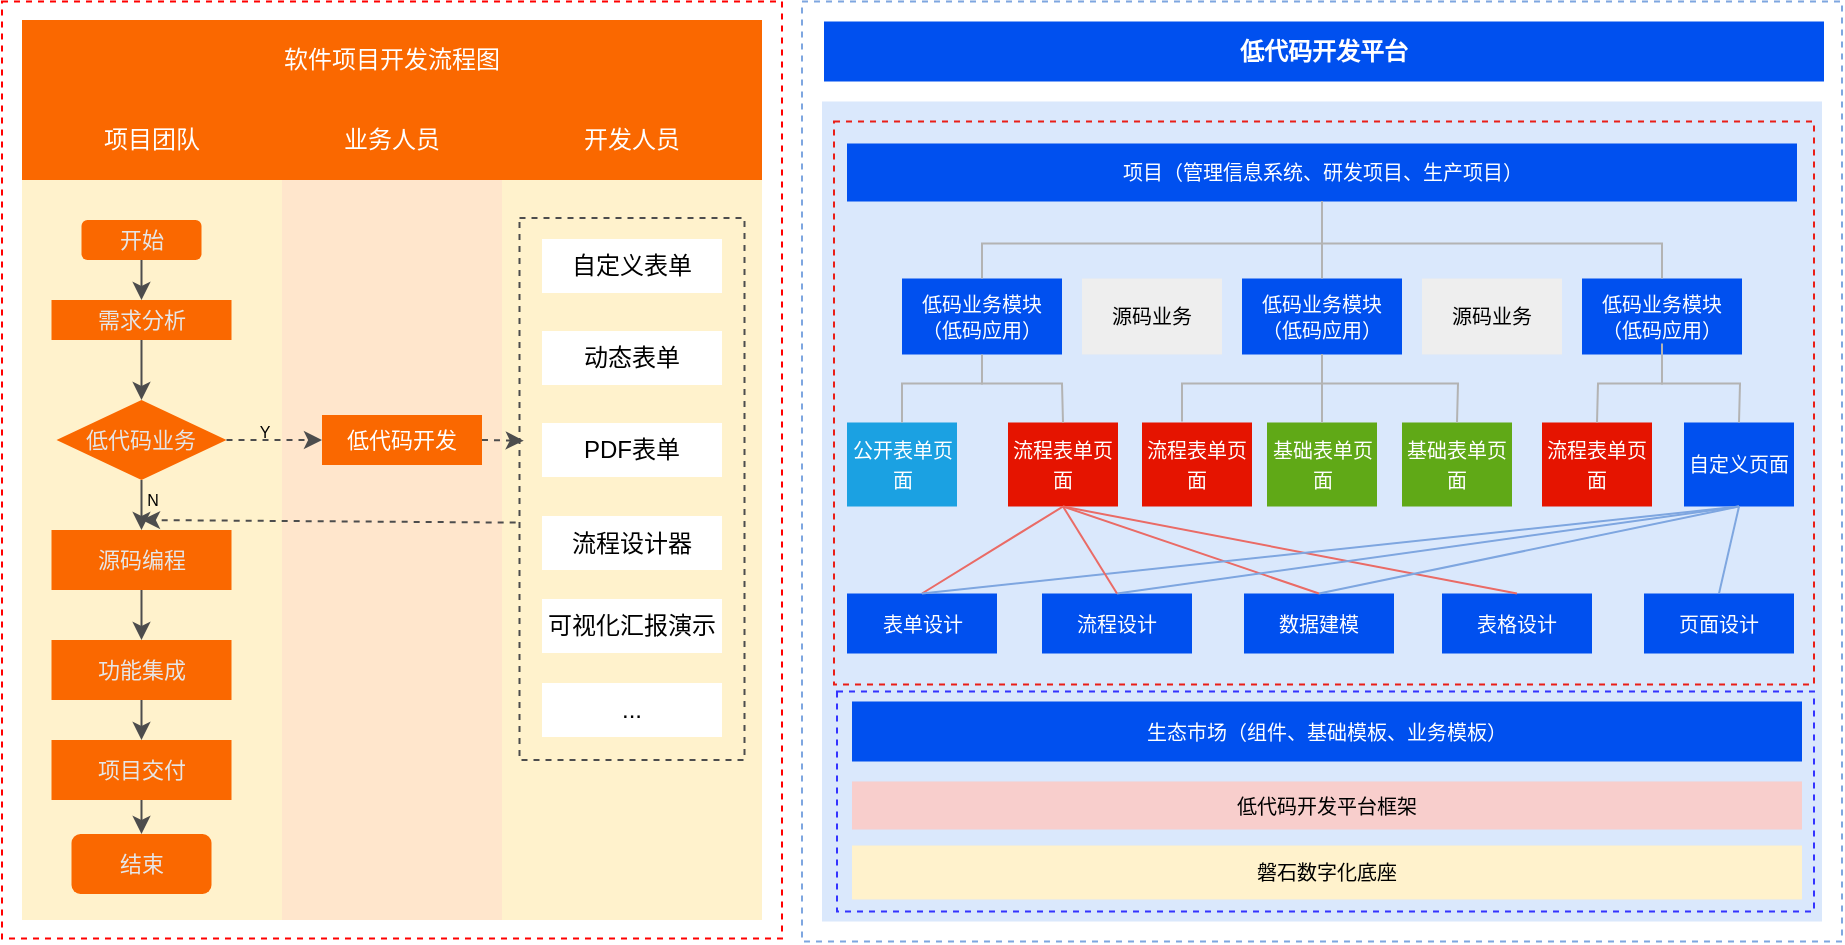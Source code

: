 <mxfile version="24.4.0" type="github">
  <diagram name="第 1 页" id="_vYEV3_HqbD5oskshCf3">
    <mxGraphModel dx="2074" dy="678" grid="1" gridSize="10" guides="1" tooltips="1" connect="1" arrows="1" fold="1" page="1" pageScale="1" pageWidth="827" pageHeight="1169" math="0" shadow="0">
      <root>
        <mxCell id="0" />
        <mxCell id="1" parent="0" />
        <mxCell id="oxlV8vseASiHhqJOPdih-1" value="" style="rounded=0;whiteSpace=wrap;html=1;fillColor=none;strokeColor=#FF0000;strokeWidth=1;dashed=1;gradientColor=#7ea6e0;" parent="1" vertex="1">
          <mxGeometry x="-80" y="340.75" width="390" height="468.5" as="geometry" />
        </mxCell>
        <mxCell id="oxlV8vseASiHhqJOPdih-26" value="" style="rounded=0;whiteSpace=wrap;html=1;fillColor=#fff2cc;strokeColor=none;" parent="1" vertex="1">
          <mxGeometry x="170" y="390" width="130" height="410" as="geometry" />
        </mxCell>
        <mxCell id="oxlV8vseASiHhqJOPdih-33" value="" style="rounded=0;whiteSpace=wrap;html=1;fillColor=none;dashed=1;strokeColor=#4D4D4D;" parent="1" vertex="1">
          <mxGeometry x="178.75" y="449" width="112.5" height="271" as="geometry" />
        </mxCell>
        <mxCell id="oxlV8vseASiHhqJOPdih-3" value="" style="rounded=0;whiteSpace=wrap;html=1;fillColor=#ffe6cc;strokeColor=none;" parent="1" vertex="1">
          <mxGeometry x="60" y="390" width="110" height="410" as="geometry" />
        </mxCell>
        <mxCell id="oxlV8vseASiHhqJOPdih-5" value="" style="rounded=0;whiteSpace=wrap;html=1;fillColor=#fff2cc;strokeColor=none;" parent="1" vertex="1">
          <mxGeometry x="-70" y="390" width="130" height="410" as="geometry" />
        </mxCell>
        <mxCell id="oxlV8vseASiHhqJOPdih-6" value="开始" style="rounded=1;whiteSpace=wrap;html=1;strokeColor=none;fontSize=11;fillColor=#fa6800;fontColor=#E6E6E6;" parent="1" vertex="1">
          <mxGeometry x="-40.25" y="450" width="60" height="20" as="geometry" />
        </mxCell>
        <mxCell id="oxlV8vseASiHhqJOPdih-7" value="&lt;font style=&quot;font-size: 11px;&quot;&gt;低代码业务&lt;/font&gt;" style="rhombus;whiteSpace=wrap;html=1;strokeColor=none;fontSize=11;fillColor=#fa6800;fontColor=#E6E6E6;" parent="1" vertex="1">
          <mxGeometry x="-52.75" y="540" width="85" height="40" as="geometry" />
        </mxCell>
        <mxCell id="oxlV8vseASiHhqJOPdih-8" value="需求分析" style="rounded=0;whiteSpace=wrap;html=1;strokeColor=none;fontSize=11;fillColor=#fa6800;fontColor=#E6E6E6;" parent="1" vertex="1">
          <mxGeometry x="-55.25" y="490" width="90" height="20" as="geometry" />
        </mxCell>
        <mxCell id="oxlV8vseASiHhqJOPdih-9" value="结束" style="rounded=1;whiteSpace=wrap;html=1;strokeColor=none;fontSize=11;fillColor=#fa6800;fontColor=#E6E6E6;" parent="1" vertex="1">
          <mxGeometry x="-45.25" y="757" width="70" height="30" as="geometry" />
        </mxCell>
        <mxCell id="oxlV8vseASiHhqJOPdih-11" value="源码编程" style="rounded=0;whiteSpace=wrap;html=1;strokeColor=none;fontSize=11;fillColor=#fa6800;fontColor=#E6E6E6;" parent="1" vertex="1">
          <mxGeometry x="-55.25" y="605" width="90" height="30" as="geometry" />
        </mxCell>
        <mxCell id="oxlV8vseASiHhqJOPdih-12" value="项目交付" style="rounded=0;whiteSpace=wrap;html=1;strokeColor=none;fontSize=11;fillColor=#fa6800;fontColor=#E6E6E6;" parent="1" vertex="1">
          <mxGeometry x="-55.25" y="710" width="90" height="30" as="geometry" />
        </mxCell>
        <mxCell id="oxlV8vseASiHhqJOPdih-13" value="" style="endArrow=classic;html=1;rounded=0;strokeColor=#4D4D4D;" parent="1" source="oxlV8vseASiHhqJOPdih-6" target="oxlV8vseASiHhqJOPdih-8" edge="1">
          <mxGeometry width="50" height="50" relative="1" as="geometry">
            <mxPoint x="184.75" y="590" as="sourcePoint" />
            <mxPoint x="234.75" y="540" as="targetPoint" />
          </mxGeometry>
        </mxCell>
        <mxCell id="oxlV8vseASiHhqJOPdih-14" value="" style="endArrow=classic;html=1;rounded=0;exitX=0.5;exitY=1;exitDx=0;exitDy=0;entryX=0.5;entryY=0;entryDx=0;entryDy=0;strokeColor=#4D4D4D;" parent="1" source="oxlV8vseASiHhqJOPdih-8" target="oxlV8vseASiHhqJOPdih-7" edge="1">
          <mxGeometry width="50" height="50" relative="1" as="geometry">
            <mxPoint x="-10.49" y="530" as="sourcePoint" />
            <mxPoint x="-10.49" y="550" as="targetPoint" />
          </mxGeometry>
        </mxCell>
        <mxCell id="oxlV8vseASiHhqJOPdih-15" value="" style="endArrow=classic;html=1;rounded=0;exitX=0.5;exitY=1;exitDx=0;exitDy=0;strokeColor=#4D4D4D;" parent="1" source="oxlV8vseASiHhqJOPdih-7" target="oxlV8vseASiHhqJOPdih-11" edge="1">
          <mxGeometry width="50" height="50" relative="1" as="geometry">
            <mxPoint x="-0.25" y="540" as="sourcePoint" />
            <mxPoint x="-0.25" y="560" as="targetPoint" />
          </mxGeometry>
        </mxCell>
        <mxCell id="oxlV8vseASiHhqJOPdih-16" value="N" style="edgeLabel;html=1;align=center;verticalAlign=middle;resizable=0;points=[];labelBackgroundColor=none;fontSize=8;" parent="oxlV8vseASiHhqJOPdih-15" vertex="1" connectable="0">
          <mxGeometry x="-0.22" relative="1" as="geometry">
            <mxPoint x="5" as="offset" />
          </mxGeometry>
        </mxCell>
        <mxCell id="oxlV8vseASiHhqJOPdih-17" value="" style="endArrow=classic;html=1;rounded=0;exitX=0.5;exitY=1;exitDx=0;exitDy=0;entryX=0.5;entryY=0;entryDx=0;entryDy=0;strokeColor=#4D4D4D;" parent="1" source="oxlV8vseASiHhqJOPdih-11" target="oxlV8vseASiHhqJOPdih-20" edge="1">
          <mxGeometry width="50" height="50" relative="1" as="geometry">
            <mxPoint x="-0.25" y="610" as="sourcePoint" />
            <mxPoint x="-0.25" y="640" as="targetPoint" />
          </mxGeometry>
        </mxCell>
        <mxCell id="oxlV8vseASiHhqJOPdih-19" value="" style="endArrow=classic;html=1;rounded=0;exitX=0.5;exitY=1;exitDx=0;exitDy=0;entryX=0.5;entryY=0;entryDx=0;entryDy=0;strokeColor=#4D4D4D;" parent="1" source="oxlV8vseASiHhqJOPdih-12" target="oxlV8vseASiHhqJOPdih-9" edge="1">
          <mxGeometry width="50" height="50" relative="1" as="geometry">
            <mxPoint x="-0.25" y="683" as="sourcePoint" />
            <mxPoint x="-0.25" y="703" as="targetPoint" />
          </mxGeometry>
        </mxCell>
        <mxCell id="oxlV8vseASiHhqJOPdih-20" value="功能集成" style="rounded=0;whiteSpace=wrap;html=1;strokeColor=none;fontSize=11;fillColor=#fa6800;fontColor=#E6E6E6;" parent="1" vertex="1">
          <mxGeometry x="-55.25" y="660" width="90" height="30" as="geometry" />
        </mxCell>
        <mxCell id="oxlV8vseASiHhqJOPdih-21" value="" style="endArrow=classic;html=1;rounded=0;exitX=0.5;exitY=1;exitDx=0;exitDy=0;entryX=0.5;entryY=0;entryDx=0;entryDy=0;strokeColor=#4D4D4D;" parent="1" source="oxlV8vseASiHhqJOPdih-20" edge="1">
          <mxGeometry width="50" height="50" relative="1" as="geometry">
            <mxPoint x="-10.49" y="690" as="sourcePoint" />
            <mxPoint x="-10.25" y="710" as="targetPoint" />
          </mxGeometry>
        </mxCell>
        <mxCell id="oxlV8vseASiHhqJOPdih-22" value="&lt;font color=&quot;#ffffff&quot;&gt;低代码开发&lt;/font&gt;" style="rounded=0;whiteSpace=wrap;html=1;fillColor=#fa6800;fontColor=#000000;strokeColor=none;fontSize=11;" parent="1" vertex="1">
          <mxGeometry x="80" y="547.5" width="80" height="25" as="geometry" />
        </mxCell>
        <mxCell id="oxlV8vseASiHhqJOPdih-23" value="" style="endArrow=classic;html=1;rounded=0;entryX=0;entryY=0.5;entryDx=0;entryDy=0;exitX=1;exitY=0.5;exitDx=0;exitDy=0;strokeColor=#4D4D4D;dashed=1;" parent="1" source="oxlV8vseASiHhqJOPdih-7" target="oxlV8vseASiHhqJOPdih-22" edge="1">
          <mxGeometry width="50" height="50" relative="1" as="geometry">
            <mxPoint x="25" y="490" as="sourcePoint" />
            <mxPoint x="25" y="510" as="targetPoint" />
          </mxGeometry>
        </mxCell>
        <mxCell id="oxlV8vseASiHhqJOPdih-24" value="Y" style="edgeLabel;html=1;align=center;verticalAlign=middle;resizable=0;points=[];labelBackgroundColor=none;fontSize=8;" parent="oxlV8vseASiHhqJOPdih-23" vertex="1" connectable="0">
          <mxGeometry x="-0.455" relative="1" as="geometry">
            <mxPoint x="5" y="-4" as="offset" />
          </mxGeometry>
        </mxCell>
        <mxCell id="oxlV8vseASiHhqJOPdih-25" value="&lt;font color=&quot;#ffffff&quot;&gt;开发人员&lt;/font&gt;" style="rounded=0;whiteSpace=wrap;html=1;fillColor=#fa6800;strokeColor=none;fontColor=#000000;" parent="1" vertex="1">
          <mxGeometry x="170" y="390" width="130" height="40" as="geometry" />
        </mxCell>
        <mxCell id="oxlV8vseASiHhqJOPdih-27" value="自定义表单" style="rounded=0;whiteSpace=wrap;html=1;strokeColor=none;" parent="1" vertex="1">
          <mxGeometry x="190" y="459.5" width="90" height="27" as="geometry" />
        </mxCell>
        <mxCell id="oxlV8vseASiHhqJOPdih-28" value="动态表单" style="rounded=0;whiteSpace=wrap;html=1;strokeColor=none;" parent="1" vertex="1">
          <mxGeometry x="190" y="505.5" width="90" height="27" as="geometry" />
        </mxCell>
        <mxCell id="oxlV8vseASiHhqJOPdih-29" value="PDF表单" style="rounded=0;whiteSpace=wrap;html=1;strokeColor=none;" parent="1" vertex="1">
          <mxGeometry x="190" y="551.5" width="90" height="27" as="geometry" />
        </mxCell>
        <mxCell id="oxlV8vseASiHhqJOPdih-30" value="流程设计器" style="rounded=0;whiteSpace=wrap;html=1;strokeColor=none;" parent="1" vertex="1">
          <mxGeometry x="190" y="598" width="90" height="27" as="geometry" />
        </mxCell>
        <mxCell id="oxlV8vseASiHhqJOPdih-31" value="可视化汇报演示" style="rounded=0;whiteSpace=wrap;html=1;strokeColor=none;" parent="1" vertex="1">
          <mxGeometry x="190" y="639.5" width="90" height="27" as="geometry" />
        </mxCell>
        <mxCell id="oxlV8vseASiHhqJOPdih-32" value="..." style="rounded=0;whiteSpace=wrap;html=1;strokeColor=none;" parent="1" vertex="1">
          <mxGeometry x="190" y="681.5" width="90" height="27" as="geometry" />
        </mxCell>
        <mxCell id="oxlV8vseASiHhqJOPdih-34" value="" style="endArrow=classic;html=1;rounded=0;entryX=0.019;entryY=0.411;entryDx=0;entryDy=0;exitX=1;exitY=0.5;exitDx=0;exitDy=0;strokeColor=#4D4D4D;dashed=1;entryPerimeter=0;" parent="1" source="oxlV8vseASiHhqJOPdih-22" target="oxlV8vseASiHhqJOPdih-33" edge="1">
          <mxGeometry width="50" height="50" relative="1" as="geometry">
            <mxPoint x="170" y="561.5" as="sourcePoint" />
            <mxPoint x="100" y="524.5" as="targetPoint" />
          </mxGeometry>
        </mxCell>
        <mxCell id="oxlV8vseASiHhqJOPdih-35" value="" style="endArrow=classic;html=1;rounded=0;exitX=-0.017;exitY=0.562;exitDx=0;exitDy=0;strokeColor=#4D4D4D;exitPerimeter=0;dashed=1;" parent="1" source="oxlV8vseASiHhqJOPdih-33" edge="1">
          <mxGeometry width="50" height="50" relative="1" as="geometry">
            <mxPoint y="598" as="sourcePoint" />
            <mxPoint x="-10" y="600" as="targetPoint" />
          </mxGeometry>
        </mxCell>
        <mxCell id="oxlV8vseASiHhqJOPdih-2" value="&lt;font color=&quot;#ffffff&quot;&gt;业务人员&lt;/font&gt;" style="rounded=0;whiteSpace=wrap;html=1;fillColor=#fa6800;strokeColor=none;fontColor=#000000;" parent="1" vertex="1">
          <mxGeometry x="60" y="390" width="110" height="40" as="geometry" />
        </mxCell>
        <mxCell id="oxlV8vseASiHhqJOPdih-4" value="&lt;font color=&quot;#ffffff&quot;&gt;项目团队&lt;/font&gt;" style="rounded=0;whiteSpace=wrap;html=1;fillColor=#fa6800;strokeColor=none;fontColor=#000000;" parent="1" vertex="1">
          <mxGeometry x="-70" y="390" width="130" height="40" as="geometry" />
        </mxCell>
        <mxCell id="MmBsjvMZfILNZ3xfvqW4-1" value="&lt;font color=&quot;#ffffff&quot;&gt;软件项目开发流程图&lt;/font&gt;" style="rounded=0;whiteSpace=wrap;html=1;fillColor=#fa6800;strokeColor=none;fontColor=#000000;" parent="1" vertex="1">
          <mxGeometry x="-70" y="350" width="370" height="40" as="geometry" />
        </mxCell>
        <mxCell id="3BHRVu_RWrKSY9E-t3mA-46" value="0" style="rounded=0;whiteSpace=wrap;html=1;fillColor=none;strokeColor=#7EA6E0;strokeWidth=1;dashed=1;" vertex="1" parent="1">
          <mxGeometry x="320" y="340.75" width="520" height="470" as="geometry" />
        </mxCell>
        <mxCell id="3BHRVu_RWrKSY9E-t3mA-47" value="" style="rounded=0;whiteSpace=wrap;html=1;strokeColor=none;fillColor=#dae8fc;" vertex="1" parent="1">
          <mxGeometry x="330" y="390.75" width="500" height="410" as="geometry" />
        </mxCell>
        <mxCell id="3BHRVu_RWrKSY9E-t3mA-48" value="" style="rounded=0;whiteSpace=wrap;html=1;fillColor=none;dashed=1;strokeColor=#3333FF;" vertex="1" parent="1">
          <mxGeometry x="337.5" y="685.75" width="488.5" height="110" as="geometry" />
        </mxCell>
        <mxCell id="3BHRVu_RWrKSY9E-t3mA-49" value="" style="rounded=0;whiteSpace=wrap;html=1;fillColor=none;dashed=1;strokeColor=#EA1E17;" vertex="1" parent="1">
          <mxGeometry x="336" y="400.75" width="490" height="281.5" as="geometry" />
        </mxCell>
        <mxCell id="3BHRVu_RWrKSY9E-t3mA-50" value="&lt;b style=&quot;&quot;&gt;&lt;font style=&quot;font-size: 12px;&quot;&gt;低代码开发平台&lt;/font&gt;&lt;/b&gt;" style="rounded=0;whiteSpace=wrap;html=1;fillColor=#0050ef;fontColor=#ffffff;strokeColor=none;" vertex="1" parent="1">
          <mxGeometry x="331" y="350.75" width="500" height="30" as="geometry" />
        </mxCell>
        <mxCell id="3BHRVu_RWrKSY9E-t3mA-51" value="&lt;font style=&quot;font-size: 10px;&quot;&gt;低代码开发平台框架&lt;/font&gt;" style="rounded=0;whiteSpace=wrap;html=1;fillColor=#f8cecc;strokeColor=none;align=center;" vertex="1" parent="1">
          <mxGeometry x="345" y="730.75" width="475" height="24" as="geometry" />
        </mxCell>
        <mxCell id="3BHRVu_RWrKSY9E-t3mA-52" value="&lt;font style=&quot;font-size: 10px;&quot;&gt;磐石数字化底座&lt;/font&gt;" style="rounded=0;whiteSpace=wrap;html=1;fillColor=#fff2cc;strokeColor=none;align=center;" vertex="1" parent="1">
          <mxGeometry x="345" y="762.75" width="475" height="27" as="geometry" />
        </mxCell>
        <mxCell id="3BHRVu_RWrKSY9E-t3mA-53" value="&lt;span style=&quot;font-size: 10px;&quot;&gt;项目（管理信息系统、研发项目、生产项目）&lt;/span&gt;" style="rounded=0;whiteSpace=wrap;html=1;fillColor=#0050ef;fontColor=#ffffff;strokeColor=none;align=center;" vertex="1" parent="1">
          <mxGeometry x="342.5" y="411.75" width="475" height="29" as="geometry" />
        </mxCell>
        <mxCell id="3BHRVu_RWrKSY9E-t3mA-54" value="&lt;font style=&quot;font-size: 10px;&quot;&gt;低码业务模块&lt;/font&gt;&lt;div style=&quot;font-size: 10px;&quot;&gt;&lt;font style=&quot;font-size: 10px;&quot;&gt;（低码应用）&lt;/font&gt;&lt;/div&gt;" style="rounded=0;whiteSpace=wrap;html=1;fillColor=#0050ef;fontColor=#ffffff;strokeColor=none;align=center;" vertex="1" parent="1">
          <mxGeometry x="370" y="479.25" width="80" height="38" as="geometry" />
        </mxCell>
        <mxCell id="3BHRVu_RWrKSY9E-t3mA-55" value="&lt;font style=&quot;font-size: 10px;&quot;&gt;流程表单页面&lt;/font&gt;" style="rounded=0;whiteSpace=wrap;html=1;fillColor=#e51400;fontColor=#ffffff;strokeColor=none;align=center;" vertex="1" parent="1">
          <mxGeometry x="423" y="551.25" width="55" height="42" as="geometry" />
        </mxCell>
        <mxCell id="3BHRVu_RWrKSY9E-t3mA-56" value="&lt;font style=&quot;font-size: 10px;&quot;&gt;表单设计&lt;/font&gt;" style="rounded=0;whiteSpace=wrap;html=1;fillColor=#0050ef;fontColor=#ffffff;strokeColor=none;align=center;" vertex="1" parent="1">
          <mxGeometry x="342.5" y="636.75" width="75" height="30" as="geometry" />
        </mxCell>
        <mxCell id="3BHRVu_RWrKSY9E-t3mA-57" style="edgeStyle=orthogonalEdgeStyle;rounded=0;orthogonalLoop=1;jettySize=auto;html=1;exitX=0.5;exitY=1;exitDx=0;exitDy=0;" edge="1" parent="1" source="3BHRVu_RWrKSY9E-t3mA-56" target="3BHRVu_RWrKSY9E-t3mA-56">
          <mxGeometry relative="1" as="geometry" />
        </mxCell>
        <mxCell id="3BHRVu_RWrKSY9E-t3mA-58" value="&lt;font style=&quot;font-size: 10px;&quot;&gt;低码业务模块&lt;/font&gt;&lt;div style=&quot;font-size: 10px;&quot;&gt;&lt;font style=&quot;font-size: 10px;&quot;&gt;（低码应用）&lt;/font&gt;&lt;/div&gt;" style="rounded=0;whiteSpace=wrap;html=1;fillColor=#0050ef;fontColor=#ffffff;strokeColor=none;align=center;" vertex="1" parent="1">
          <mxGeometry x="540" y="479.25" width="80" height="38" as="geometry" />
        </mxCell>
        <mxCell id="3BHRVu_RWrKSY9E-t3mA-59" value="&lt;font style=&quot;font-size: 10px;&quot;&gt;低码业务模块&lt;/font&gt;&lt;div style=&quot;font-size: 10px;&quot;&gt;&lt;font style=&quot;font-size: 10px;&quot;&gt;（低码应用）&lt;/font&gt;&lt;/div&gt;" style="rounded=0;whiteSpace=wrap;html=1;fillColor=#0050ef;fontColor=#ffffff;strokeColor=none;align=center;" vertex="1" parent="1">
          <mxGeometry x="710" y="479.25" width="80" height="38" as="geometry" />
        </mxCell>
        <mxCell id="3BHRVu_RWrKSY9E-t3mA-60" value="&lt;font style=&quot;font-size: 10px;&quot;&gt;公开表单页面&lt;/font&gt;" style="rounded=0;whiteSpace=wrap;html=1;fillColor=#1ba1e2;strokeColor=none;align=center;fontColor=#ffffff;" vertex="1" parent="1">
          <mxGeometry x="342.5" y="551.25" width="55" height="42" as="geometry" />
        </mxCell>
        <mxCell id="3BHRVu_RWrKSY9E-t3mA-61" value="&lt;font style=&quot;font-size: 10px;&quot;&gt;流程表单页面&lt;/font&gt;" style="rounded=0;whiteSpace=wrap;html=1;fillColor=#e51400;fontColor=#ffffff;strokeColor=none;align=center;" vertex="1" parent="1">
          <mxGeometry x="490" y="551.25" width="55" height="42" as="geometry" />
        </mxCell>
        <mxCell id="3BHRVu_RWrKSY9E-t3mA-62" value="&lt;font style=&quot;font-size: 10px;&quot;&gt;基础表单页面&lt;/font&gt;" style="rounded=0;whiteSpace=wrap;html=1;fillColor=#60a917;strokeColor=none;align=center;fontColor=#ffffff;" vertex="1" parent="1">
          <mxGeometry x="552.5" y="551.25" width="55" height="42" as="geometry" />
        </mxCell>
        <mxCell id="3BHRVu_RWrKSY9E-t3mA-63" value="&lt;font style=&quot;font-size: 10px;&quot;&gt;基础表单页面&lt;/font&gt;" style="rounded=0;whiteSpace=wrap;html=1;fillColor=#60a917;strokeColor=none;align=center;fontColor=#ffffff;" vertex="1" parent="1">
          <mxGeometry x="620" y="551.25" width="55" height="42" as="geometry" />
        </mxCell>
        <mxCell id="3BHRVu_RWrKSY9E-t3mA-64" value="&lt;span style=&quot;font-size: 10px;&quot;&gt;流程表单页面&lt;/span&gt;" style="rounded=0;whiteSpace=wrap;html=1;fillColor=#e51400;fontColor=#ffffff;strokeColor=none;align=center;" vertex="1" parent="1">
          <mxGeometry x="690" y="551.25" width="55" height="42" as="geometry" />
        </mxCell>
        <mxCell id="3BHRVu_RWrKSY9E-t3mA-65" value="&lt;font style=&quot;font-size: 10px;&quot;&gt;自定义页面&lt;/font&gt;" style="rounded=0;whiteSpace=wrap;html=1;fillColor=#0050ef;fontColor=#ffffff;strokeColor=none;align=center;" vertex="1" parent="1">
          <mxGeometry x="761" y="551.25" width="55" height="42" as="geometry" />
        </mxCell>
        <mxCell id="3BHRVu_RWrKSY9E-t3mA-66" value="" style="endArrow=none;html=1;rounded=0;exitX=0.5;exitY=0;exitDx=0;exitDy=0;entryX=0.5;entryY=1;entryDx=0;entryDy=0;strokeColor=#B3B3B3;" edge="1" parent="1" source="3BHRVu_RWrKSY9E-t3mA-54" target="3BHRVu_RWrKSY9E-t3mA-53">
          <mxGeometry width="50" height="50" relative="1" as="geometry">
            <mxPoint x="540" y="471.75" as="sourcePoint" />
            <mxPoint x="590" y="421.75" as="targetPoint" />
            <Array as="points">
              <mxPoint x="410" y="461.75" />
              <mxPoint x="580" y="461.75" />
            </Array>
          </mxGeometry>
        </mxCell>
        <mxCell id="3BHRVu_RWrKSY9E-t3mA-67" value="" style="endArrow=none;html=1;rounded=0;exitX=0.5;exitY=0;exitDx=0;exitDy=0;entryX=0.5;entryY=1;entryDx=0;entryDy=0;strokeColor=#B3B3B3;" edge="1" parent="1" source="3BHRVu_RWrKSY9E-t3mA-58" target="3BHRVu_RWrKSY9E-t3mA-53">
          <mxGeometry width="50" height="50" relative="1" as="geometry">
            <mxPoint x="660" y="441.75" as="sourcePoint" />
            <mxPoint x="710" y="391.75" as="targetPoint" />
          </mxGeometry>
        </mxCell>
        <mxCell id="3BHRVu_RWrKSY9E-t3mA-68" value="" style="endArrow=none;html=1;rounded=0;exitX=0.5;exitY=0;exitDx=0;exitDy=0;entryX=0.5;entryY=1;entryDx=0;entryDy=0;strokeColor=#B3B3B3;" edge="1" parent="1" source="3BHRVu_RWrKSY9E-t3mA-59" target="3BHRVu_RWrKSY9E-t3mA-53">
          <mxGeometry width="50" height="50" relative="1" as="geometry">
            <mxPoint x="590" y="484.75" as="sourcePoint" />
            <mxPoint x="590" y="451.75" as="targetPoint" />
            <Array as="points">
              <mxPoint x="750" y="461.75" />
              <mxPoint x="580" y="461.75" />
            </Array>
          </mxGeometry>
        </mxCell>
        <mxCell id="3BHRVu_RWrKSY9E-t3mA-69" value="" style="endArrow=none;html=1;rounded=0;exitX=0.5;exitY=0;exitDx=0;exitDy=0;entryX=0.5;entryY=1;entryDx=0;entryDy=0;strokeColor=#B3B3B3;" edge="1" parent="1" source="3BHRVu_RWrKSY9E-t3mA-60" target="3BHRVu_RWrKSY9E-t3mA-54">
          <mxGeometry width="50" height="50" relative="1" as="geometry">
            <mxPoint x="520" y="511.75" as="sourcePoint" />
            <mxPoint x="570" y="461.75" as="targetPoint" />
            <Array as="points">
              <mxPoint x="370" y="531.75" />
              <mxPoint x="410" y="531.75" />
            </Array>
          </mxGeometry>
        </mxCell>
        <mxCell id="3BHRVu_RWrKSY9E-t3mA-70" value="" style="endArrow=none;html=1;rounded=0;exitX=0.5;exitY=0;exitDx=0;exitDy=0;strokeColor=#B3B3B3;" edge="1" parent="1" source="3BHRVu_RWrKSY9E-t3mA-55">
          <mxGeometry width="50" height="50" relative="1" as="geometry">
            <mxPoint x="380" y="560.75" as="sourcePoint" />
            <mxPoint x="410" y="521.75" as="targetPoint" />
            <Array as="points">
              <mxPoint x="450" y="531.75" />
              <mxPoint x="410" y="531.75" />
            </Array>
          </mxGeometry>
        </mxCell>
        <mxCell id="3BHRVu_RWrKSY9E-t3mA-71" value="" style="endArrow=none;html=1;rounded=0;exitX=0.5;exitY=0;exitDx=0;exitDy=0;entryX=0.5;entryY=1;entryDx=0;entryDy=0;strokeColor=#B3B3B3;" edge="1" parent="1" target="3BHRVu_RWrKSY9E-t3mA-58">
          <mxGeometry width="50" height="50" relative="1" as="geometry">
            <mxPoint x="510" y="550.75" as="sourcePoint" />
            <mxPoint x="572.5" y="512.75" as="targetPoint" />
            <Array as="points">
              <mxPoint x="510" y="531.75" />
              <mxPoint x="580" y="531.75" />
            </Array>
          </mxGeometry>
        </mxCell>
        <mxCell id="3BHRVu_RWrKSY9E-t3mA-72" value="" style="endArrow=none;html=1;rounded=0;exitX=0.5;exitY=0;exitDx=0;exitDy=0;entryX=0.5;entryY=1;entryDx=0;entryDy=0;strokeColor=#B3B3B3;" edge="1" parent="1" source="3BHRVu_RWrKSY9E-t3mA-62" target="3BHRVu_RWrKSY9E-t3mA-58">
          <mxGeometry width="50" height="50" relative="1" as="geometry">
            <mxPoint x="810" y="441.75" as="sourcePoint" />
            <mxPoint x="580" y="511.75" as="targetPoint" />
          </mxGeometry>
        </mxCell>
        <mxCell id="3BHRVu_RWrKSY9E-t3mA-73" value="" style="endArrow=none;html=1;rounded=0;entryX=0.5;entryY=0;entryDx=0;entryDy=0;exitX=0.5;exitY=1;exitDx=0;exitDy=0;strokeColor=#B3B3B3;" edge="1" parent="1" source="3BHRVu_RWrKSY9E-t3mA-58" target="3BHRVu_RWrKSY9E-t3mA-63">
          <mxGeometry width="50" height="50" relative="1" as="geometry">
            <mxPoint x="580" y="521.75" as="sourcePoint" />
            <mxPoint x="720" y="451.75" as="targetPoint" />
            <Array as="points">
              <mxPoint x="580" y="531.75" />
              <mxPoint x="648" y="531.75" />
            </Array>
          </mxGeometry>
        </mxCell>
        <mxCell id="3BHRVu_RWrKSY9E-t3mA-74" value="" style="endArrow=none;html=1;rounded=0;exitX=0.5;exitY=0;exitDx=0;exitDy=0;strokeColor=#B3B3B3;" edge="1" parent="1" source="3BHRVu_RWrKSY9E-t3mA-64">
          <mxGeometry width="50" height="50" relative="1" as="geometry">
            <mxPoint x="720" y="531.75" as="sourcePoint" />
            <mxPoint x="750" y="511.75" as="targetPoint" />
            <Array as="points">
              <mxPoint x="718" y="531.75" />
              <mxPoint x="750" y="531.75" />
            </Array>
          </mxGeometry>
        </mxCell>
        <mxCell id="3BHRVu_RWrKSY9E-t3mA-75" value="" style="endArrow=none;html=1;rounded=0;entryX=0.5;entryY=0;entryDx=0;entryDy=0;exitX=0.5;exitY=1;exitDx=0;exitDy=0;strokeColor=#B3B3B3;" edge="1" parent="1" source="3BHRVu_RWrKSY9E-t3mA-59" target="3BHRVu_RWrKSY9E-t3mA-65">
          <mxGeometry width="50" height="50" relative="1" as="geometry">
            <mxPoint x="720" y="531.75" as="sourcePoint" />
            <mxPoint x="770" y="481.75" as="targetPoint" />
            <Array as="points">
              <mxPoint x="750" y="531.75" />
              <mxPoint x="789" y="531.75" />
            </Array>
          </mxGeometry>
        </mxCell>
        <mxCell id="3BHRVu_RWrKSY9E-t3mA-76" value="&lt;span style=&quot;font-size: 10px;&quot;&gt;源码业务&lt;/span&gt;" style="rounded=0;whiteSpace=wrap;html=1;fillColor=#eeeeee;strokeColor=none;align=center;" vertex="1" parent="1">
          <mxGeometry x="460" y="479.25" width="70" height="38" as="geometry" />
        </mxCell>
        <mxCell id="3BHRVu_RWrKSY9E-t3mA-77" value="&lt;span style=&quot;font-size: 10px;&quot;&gt;源码业务&lt;/span&gt;" style="rounded=0;whiteSpace=wrap;html=1;fillColor=#eeeeee;strokeColor=none;align=center;" vertex="1" parent="1">
          <mxGeometry x="630" y="479.25" width="70" height="38" as="geometry" />
        </mxCell>
        <mxCell id="3BHRVu_RWrKSY9E-t3mA-78" value="&lt;font style=&quot;font-size: 10px;&quot;&gt;流程设计&lt;/font&gt;" style="rounded=0;whiteSpace=wrap;html=1;fillColor=#0050ef;fontColor=#ffffff;strokeColor=none;align=center;" vertex="1" parent="1">
          <mxGeometry x="440" y="636.75" width="75" height="30" as="geometry" />
        </mxCell>
        <mxCell id="3BHRVu_RWrKSY9E-t3mA-79" value="&lt;font style=&quot;font-size: 10px;&quot;&gt;数据建模&lt;/font&gt;" style="rounded=0;whiteSpace=wrap;html=1;fillColor=#0050ef;fontColor=#ffffff;strokeColor=none;align=center;" vertex="1" parent="1">
          <mxGeometry x="541" y="636.75" width="75" height="30" as="geometry" />
        </mxCell>
        <mxCell id="3BHRVu_RWrKSY9E-t3mA-80" value="&lt;font style=&quot;font-size: 10px;&quot;&gt;页面设计&lt;/font&gt;" style="rounded=0;whiteSpace=wrap;html=1;fillColor=#0050ef;fontColor=#ffffff;strokeColor=none;align=center;" vertex="1" parent="1">
          <mxGeometry x="741" y="636.75" width="75" height="30" as="geometry" />
        </mxCell>
        <mxCell id="3BHRVu_RWrKSY9E-t3mA-81" value="&lt;font style=&quot;font-size: 10px;&quot;&gt;表格设计&lt;/font&gt;" style="rounded=0;whiteSpace=wrap;html=1;fillColor=#0050ef;fontColor=#ffffff;strokeColor=none;align=center;" vertex="1" parent="1">
          <mxGeometry x="640" y="636.75" width="75" height="30" as="geometry" />
        </mxCell>
        <mxCell id="3BHRVu_RWrKSY9E-t3mA-82" value="" style="endArrow=none;html=1;rounded=0;exitX=0.5;exitY=0;exitDx=0;exitDy=0;strokeColor=#EA6B66;entryX=0.5;entryY=1;entryDx=0;entryDy=0;" edge="1" parent="1" source="3BHRVu_RWrKSY9E-t3mA-56" target="3BHRVu_RWrKSY9E-t3mA-55">
          <mxGeometry width="50" height="50" relative="1" as="geometry">
            <mxPoint x="610" y="561.75" as="sourcePoint" />
            <mxPoint x="450" y="598.75" as="targetPoint" />
          </mxGeometry>
        </mxCell>
        <mxCell id="3BHRVu_RWrKSY9E-t3mA-83" value="" style="endArrow=none;html=1;rounded=0;exitX=0.5;exitY=0;exitDx=0;exitDy=0;strokeColor=#EA6B66;entryX=0.5;entryY=1;entryDx=0;entryDy=0;" edge="1" parent="1" source="3BHRVu_RWrKSY9E-t3mA-79" target="3BHRVu_RWrKSY9E-t3mA-55">
          <mxGeometry width="50" height="50" relative="1" as="geometry">
            <mxPoint x="390" y="646.75" as="sourcePoint" />
            <mxPoint x="450" y="598.75" as="targetPoint" />
          </mxGeometry>
        </mxCell>
        <mxCell id="3BHRVu_RWrKSY9E-t3mA-84" value="" style="endArrow=none;html=1;rounded=0;exitX=0.5;exitY=0;exitDx=0;exitDy=0;entryX=0.5;entryY=1;entryDx=0;entryDy=0;strokeColor=#EA6B66;" edge="1" parent="1" source="3BHRVu_RWrKSY9E-t3mA-81" target="3BHRVu_RWrKSY9E-t3mA-55">
          <mxGeometry width="50" height="50" relative="1" as="geometry">
            <mxPoint x="675" y="638.25" as="sourcePoint" />
            <mxPoint x="367.5" y="593.25" as="targetPoint" />
          </mxGeometry>
        </mxCell>
        <mxCell id="3BHRVu_RWrKSY9E-t3mA-85" value="" style="endArrow=none;html=1;rounded=0;entryX=0.5;entryY=1;entryDx=0;entryDy=0;exitX=0.5;exitY=0;exitDx=0;exitDy=0;strokeColor=#7EA6E0;" edge="1" parent="1" source="3BHRVu_RWrKSY9E-t3mA-80" target="3BHRVu_RWrKSY9E-t3mA-65">
          <mxGeometry width="50" height="50" relative="1" as="geometry">
            <mxPoint x="600" y="661.75" as="sourcePoint" />
            <mxPoint x="650" y="611.75" as="targetPoint" />
          </mxGeometry>
        </mxCell>
        <mxCell id="3BHRVu_RWrKSY9E-t3mA-86" value="" style="endArrow=none;html=1;rounded=0;entryX=0.5;entryY=1;entryDx=0;entryDy=0;exitX=0.5;exitY=0;exitDx=0;exitDy=0;strokeColor=#7EA6E0;" edge="1" parent="1" source="3BHRVu_RWrKSY9E-t3mA-79" target="3BHRVu_RWrKSY9E-t3mA-65">
          <mxGeometry width="50" height="50" relative="1" as="geometry">
            <mxPoint x="789" y="646.75" as="sourcePoint" />
            <mxPoint x="799" y="603.75" as="targetPoint" />
          </mxGeometry>
        </mxCell>
        <mxCell id="3BHRVu_RWrKSY9E-t3mA-87" value="" style="endArrow=none;html=1;rounded=0;entryX=0.5;entryY=1;entryDx=0;entryDy=0;exitX=0.5;exitY=0;exitDx=0;exitDy=0;strokeColor=#7EA6E0;" edge="1" parent="1" source="3BHRVu_RWrKSY9E-t3mA-78" target="3BHRVu_RWrKSY9E-t3mA-65">
          <mxGeometry width="50" height="50" relative="1" as="geometry">
            <mxPoint x="589" y="646.75" as="sourcePoint" />
            <mxPoint x="799" y="603.75" as="targetPoint" />
          </mxGeometry>
        </mxCell>
        <mxCell id="3BHRVu_RWrKSY9E-t3mA-88" value="" style="endArrow=none;html=1;rounded=0;entryX=0.5;entryY=1;entryDx=0;entryDy=0;exitX=0.5;exitY=0;exitDx=0;exitDy=0;strokeColor=#7EA6E0;" edge="1" parent="1" source="3BHRVu_RWrKSY9E-t3mA-56" target="3BHRVu_RWrKSY9E-t3mA-65">
          <mxGeometry width="50" height="50" relative="1" as="geometry">
            <mxPoint x="488" y="646.75" as="sourcePoint" />
            <mxPoint x="799" y="603.75" as="targetPoint" />
          </mxGeometry>
        </mxCell>
        <mxCell id="3BHRVu_RWrKSY9E-t3mA-89" value="" style="endArrow=none;html=1;rounded=0;exitX=0.5;exitY=0;exitDx=0;exitDy=0;strokeColor=#EA6B66;entryX=0.5;entryY=1;entryDx=0;entryDy=0;" edge="1" parent="1" source="3BHRVu_RWrKSY9E-t3mA-78" target="3BHRVu_RWrKSY9E-t3mA-55">
          <mxGeometry width="50" height="50" relative="1" as="geometry">
            <mxPoint x="390" y="646.75" as="sourcePoint" />
            <mxPoint x="461" y="603.75" as="targetPoint" />
          </mxGeometry>
        </mxCell>
        <mxCell id="3BHRVu_RWrKSY9E-t3mA-90" value="&lt;span style=&quot;font-size: 10px;&quot;&gt;生态市场（组件、基础模板、业务模板）&lt;/span&gt;" style="rounded=0;whiteSpace=wrap;html=1;fillColor=#0050ef;fontColor=#ffffff;strokeColor=none;align=center;" vertex="1" parent="1">
          <mxGeometry x="345" y="690.75" width="475" height="30" as="geometry" />
        </mxCell>
      </root>
    </mxGraphModel>
  </diagram>
</mxfile>
